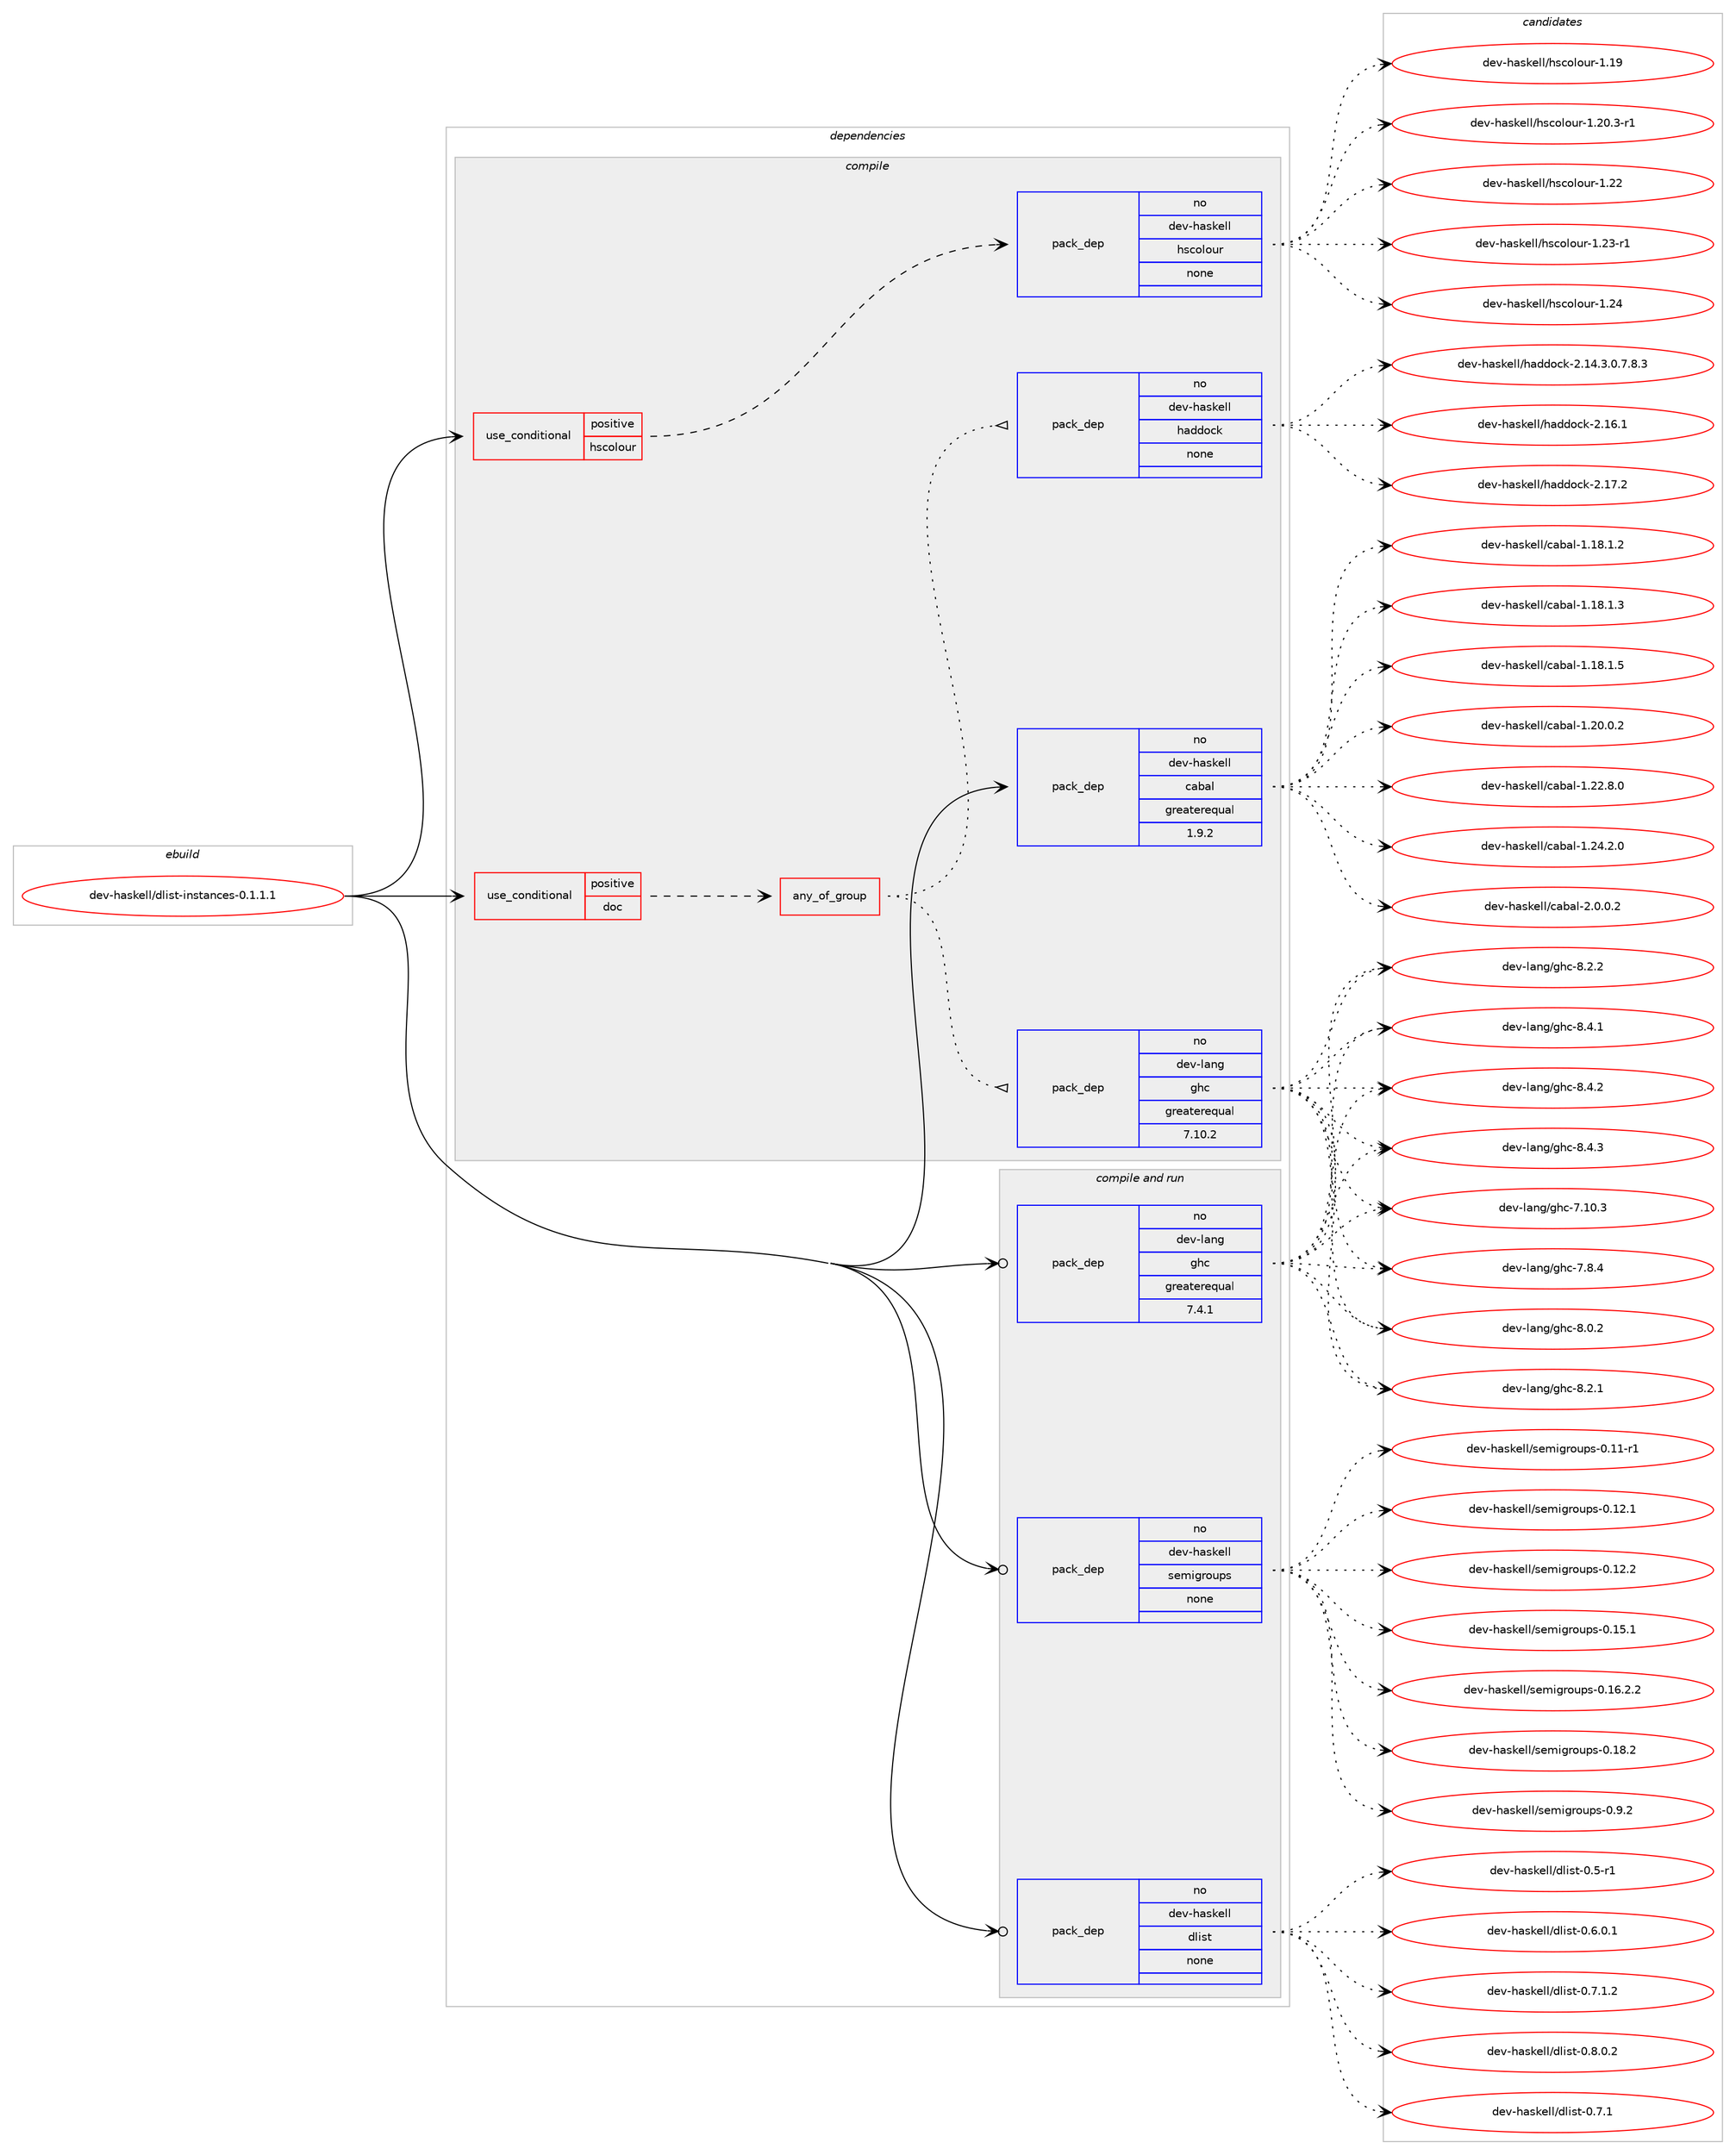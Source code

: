 digraph prolog {

# *************
# Graph options
# *************

newrank=true;
concentrate=true;
compound=true;
graph [rankdir=LR,fontname=Helvetica,fontsize=10,ranksep=1.5];#, ranksep=2.5, nodesep=0.2];
edge  [arrowhead=vee];
node  [fontname=Helvetica,fontsize=10];

# **********
# The ebuild
# **********

subgraph cluster_leftcol {
color=gray;
rank=same;
label=<<i>ebuild</i>>;
id [label="dev-haskell/dlist-instances-0.1.1.1", color=red, width=4, href="../dev-haskell/dlist-instances-0.1.1.1.svg"];
}

# ****************
# The dependencies
# ****************

subgraph cluster_midcol {
color=gray;
label=<<i>dependencies</i>>;
subgraph cluster_compile {
fillcolor="#eeeeee";
style=filled;
label=<<i>compile</i>>;
subgraph cond359377 {
dependency1331203 [label=<<TABLE BORDER="0" CELLBORDER="1" CELLSPACING="0" CELLPADDING="4"><TR><TD ROWSPAN="3" CELLPADDING="10">use_conditional</TD></TR><TR><TD>positive</TD></TR><TR><TD>doc</TD></TR></TABLE>>, shape=none, color=red];
subgraph any20810 {
dependency1331204 [label=<<TABLE BORDER="0" CELLBORDER="1" CELLSPACING="0" CELLPADDING="4"><TR><TD CELLPADDING="10">any_of_group</TD></TR></TABLE>>, shape=none, color=red];subgraph pack950464 {
dependency1331205 [label=<<TABLE BORDER="0" CELLBORDER="1" CELLSPACING="0" CELLPADDING="4" WIDTH="220"><TR><TD ROWSPAN="6" CELLPADDING="30">pack_dep</TD></TR><TR><TD WIDTH="110">no</TD></TR><TR><TD>dev-haskell</TD></TR><TR><TD>haddock</TD></TR><TR><TD>none</TD></TR><TR><TD></TD></TR></TABLE>>, shape=none, color=blue];
}
dependency1331204:e -> dependency1331205:w [weight=20,style="dotted",arrowhead="oinv"];
subgraph pack950465 {
dependency1331206 [label=<<TABLE BORDER="0" CELLBORDER="1" CELLSPACING="0" CELLPADDING="4" WIDTH="220"><TR><TD ROWSPAN="6" CELLPADDING="30">pack_dep</TD></TR><TR><TD WIDTH="110">no</TD></TR><TR><TD>dev-lang</TD></TR><TR><TD>ghc</TD></TR><TR><TD>greaterequal</TD></TR><TR><TD>7.10.2</TD></TR></TABLE>>, shape=none, color=blue];
}
dependency1331204:e -> dependency1331206:w [weight=20,style="dotted",arrowhead="oinv"];
}
dependency1331203:e -> dependency1331204:w [weight=20,style="dashed",arrowhead="vee"];
}
id:e -> dependency1331203:w [weight=20,style="solid",arrowhead="vee"];
subgraph cond359378 {
dependency1331207 [label=<<TABLE BORDER="0" CELLBORDER="1" CELLSPACING="0" CELLPADDING="4"><TR><TD ROWSPAN="3" CELLPADDING="10">use_conditional</TD></TR><TR><TD>positive</TD></TR><TR><TD>hscolour</TD></TR></TABLE>>, shape=none, color=red];
subgraph pack950466 {
dependency1331208 [label=<<TABLE BORDER="0" CELLBORDER="1" CELLSPACING="0" CELLPADDING="4" WIDTH="220"><TR><TD ROWSPAN="6" CELLPADDING="30">pack_dep</TD></TR><TR><TD WIDTH="110">no</TD></TR><TR><TD>dev-haskell</TD></TR><TR><TD>hscolour</TD></TR><TR><TD>none</TD></TR><TR><TD></TD></TR></TABLE>>, shape=none, color=blue];
}
dependency1331207:e -> dependency1331208:w [weight=20,style="dashed",arrowhead="vee"];
}
id:e -> dependency1331207:w [weight=20,style="solid",arrowhead="vee"];
subgraph pack950467 {
dependency1331209 [label=<<TABLE BORDER="0" CELLBORDER="1" CELLSPACING="0" CELLPADDING="4" WIDTH="220"><TR><TD ROWSPAN="6" CELLPADDING="30">pack_dep</TD></TR><TR><TD WIDTH="110">no</TD></TR><TR><TD>dev-haskell</TD></TR><TR><TD>cabal</TD></TR><TR><TD>greaterequal</TD></TR><TR><TD>1.9.2</TD></TR></TABLE>>, shape=none, color=blue];
}
id:e -> dependency1331209:w [weight=20,style="solid",arrowhead="vee"];
}
subgraph cluster_compileandrun {
fillcolor="#eeeeee";
style=filled;
label=<<i>compile and run</i>>;
subgraph pack950468 {
dependency1331210 [label=<<TABLE BORDER="0" CELLBORDER="1" CELLSPACING="0" CELLPADDING="4" WIDTH="220"><TR><TD ROWSPAN="6" CELLPADDING="30">pack_dep</TD></TR><TR><TD WIDTH="110">no</TD></TR><TR><TD>dev-haskell</TD></TR><TR><TD>dlist</TD></TR><TR><TD>none</TD></TR><TR><TD></TD></TR></TABLE>>, shape=none, color=blue];
}
id:e -> dependency1331210:w [weight=20,style="solid",arrowhead="odotvee"];
subgraph pack950469 {
dependency1331211 [label=<<TABLE BORDER="0" CELLBORDER="1" CELLSPACING="0" CELLPADDING="4" WIDTH="220"><TR><TD ROWSPAN="6" CELLPADDING="30">pack_dep</TD></TR><TR><TD WIDTH="110">no</TD></TR><TR><TD>dev-haskell</TD></TR><TR><TD>semigroups</TD></TR><TR><TD>none</TD></TR><TR><TD></TD></TR></TABLE>>, shape=none, color=blue];
}
id:e -> dependency1331211:w [weight=20,style="solid",arrowhead="odotvee"];
subgraph pack950470 {
dependency1331212 [label=<<TABLE BORDER="0" CELLBORDER="1" CELLSPACING="0" CELLPADDING="4" WIDTH="220"><TR><TD ROWSPAN="6" CELLPADDING="30">pack_dep</TD></TR><TR><TD WIDTH="110">no</TD></TR><TR><TD>dev-lang</TD></TR><TR><TD>ghc</TD></TR><TR><TD>greaterequal</TD></TR><TR><TD>7.4.1</TD></TR></TABLE>>, shape=none, color=blue];
}
id:e -> dependency1331212:w [weight=20,style="solid",arrowhead="odotvee"];
}
subgraph cluster_run {
fillcolor="#eeeeee";
style=filled;
label=<<i>run</i>>;
}
}

# **************
# The candidates
# **************

subgraph cluster_choices {
rank=same;
color=gray;
label=<<i>candidates</i>>;

subgraph choice950464 {
color=black;
nodesep=1;
choice1001011184510497115107101108108471049710010011199107455046495246514648465546564651 [label="dev-haskell/haddock-2.14.3.0.7.8.3", color=red, width=4,href="../dev-haskell/haddock-2.14.3.0.7.8.3.svg"];
choice100101118451049711510710110810847104971001001119910745504649544649 [label="dev-haskell/haddock-2.16.1", color=red, width=4,href="../dev-haskell/haddock-2.16.1.svg"];
choice100101118451049711510710110810847104971001001119910745504649554650 [label="dev-haskell/haddock-2.17.2", color=red, width=4,href="../dev-haskell/haddock-2.17.2.svg"];
dependency1331205:e -> choice1001011184510497115107101108108471049710010011199107455046495246514648465546564651:w [style=dotted,weight="100"];
dependency1331205:e -> choice100101118451049711510710110810847104971001001119910745504649544649:w [style=dotted,weight="100"];
dependency1331205:e -> choice100101118451049711510710110810847104971001001119910745504649554650:w [style=dotted,weight="100"];
}
subgraph choice950465 {
color=black;
nodesep=1;
choice1001011184510897110103471031049945554649484651 [label="dev-lang/ghc-7.10.3", color=red, width=4,href="../dev-lang/ghc-7.10.3.svg"];
choice10010111845108971101034710310499455546564652 [label="dev-lang/ghc-7.8.4", color=red, width=4,href="../dev-lang/ghc-7.8.4.svg"];
choice10010111845108971101034710310499455646484650 [label="dev-lang/ghc-8.0.2", color=red, width=4,href="../dev-lang/ghc-8.0.2.svg"];
choice10010111845108971101034710310499455646504649 [label="dev-lang/ghc-8.2.1", color=red, width=4,href="../dev-lang/ghc-8.2.1.svg"];
choice10010111845108971101034710310499455646504650 [label="dev-lang/ghc-8.2.2", color=red, width=4,href="../dev-lang/ghc-8.2.2.svg"];
choice10010111845108971101034710310499455646524649 [label="dev-lang/ghc-8.4.1", color=red, width=4,href="../dev-lang/ghc-8.4.1.svg"];
choice10010111845108971101034710310499455646524650 [label="dev-lang/ghc-8.4.2", color=red, width=4,href="../dev-lang/ghc-8.4.2.svg"];
choice10010111845108971101034710310499455646524651 [label="dev-lang/ghc-8.4.3", color=red, width=4,href="../dev-lang/ghc-8.4.3.svg"];
dependency1331206:e -> choice1001011184510897110103471031049945554649484651:w [style=dotted,weight="100"];
dependency1331206:e -> choice10010111845108971101034710310499455546564652:w [style=dotted,weight="100"];
dependency1331206:e -> choice10010111845108971101034710310499455646484650:w [style=dotted,weight="100"];
dependency1331206:e -> choice10010111845108971101034710310499455646504649:w [style=dotted,weight="100"];
dependency1331206:e -> choice10010111845108971101034710310499455646504650:w [style=dotted,weight="100"];
dependency1331206:e -> choice10010111845108971101034710310499455646524649:w [style=dotted,weight="100"];
dependency1331206:e -> choice10010111845108971101034710310499455646524650:w [style=dotted,weight="100"];
dependency1331206:e -> choice10010111845108971101034710310499455646524651:w [style=dotted,weight="100"];
}
subgraph choice950466 {
color=black;
nodesep=1;
choice100101118451049711510710110810847104115991111081111171144549464957 [label="dev-haskell/hscolour-1.19", color=red, width=4,href="../dev-haskell/hscolour-1.19.svg"];
choice10010111845104971151071011081084710411599111108111117114454946504846514511449 [label="dev-haskell/hscolour-1.20.3-r1", color=red, width=4,href="../dev-haskell/hscolour-1.20.3-r1.svg"];
choice100101118451049711510710110810847104115991111081111171144549465050 [label="dev-haskell/hscolour-1.22", color=red, width=4,href="../dev-haskell/hscolour-1.22.svg"];
choice1001011184510497115107101108108471041159911110811111711445494650514511449 [label="dev-haskell/hscolour-1.23-r1", color=red, width=4,href="../dev-haskell/hscolour-1.23-r1.svg"];
choice100101118451049711510710110810847104115991111081111171144549465052 [label="dev-haskell/hscolour-1.24", color=red, width=4,href="../dev-haskell/hscolour-1.24.svg"];
dependency1331208:e -> choice100101118451049711510710110810847104115991111081111171144549464957:w [style=dotted,weight="100"];
dependency1331208:e -> choice10010111845104971151071011081084710411599111108111117114454946504846514511449:w [style=dotted,weight="100"];
dependency1331208:e -> choice100101118451049711510710110810847104115991111081111171144549465050:w [style=dotted,weight="100"];
dependency1331208:e -> choice1001011184510497115107101108108471041159911110811111711445494650514511449:w [style=dotted,weight="100"];
dependency1331208:e -> choice100101118451049711510710110810847104115991111081111171144549465052:w [style=dotted,weight="100"];
}
subgraph choice950467 {
color=black;
nodesep=1;
choice10010111845104971151071011081084799979897108454946495646494650 [label="dev-haskell/cabal-1.18.1.2", color=red, width=4,href="../dev-haskell/cabal-1.18.1.2.svg"];
choice10010111845104971151071011081084799979897108454946495646494651 [label="dev-haskell/cabal-1.18.1.3", color=red, width=4,href="../dev-haskell/cabal-1.18.1.3.svg"];
choice10010111845104971151071011081084799979897108454946495646494653 [label="dev-haskell/cabal-1.18.1.5", color=red, width=4,href="../dev-haskell/cabal-1.18.1.5.svg"];
choice10010111845104971151071011081084799979897108454946504846484650 [label="dev-haskell/cabal-1.20.0.2", color=red, width=4,href="../dev-haskell/cabal-1.20.0.2.svg"];
choice10010111845104971151071011081084799979897108454946505046564648 [label="dev-haskell/cabal-1.22.8.0", color=red, width=4,href="../dev-haskell/cabal-1.22.8.0.svg"];
choice10010111845104971151071011081084799979897108454946505246504648 [label="dev-haskell/cabal-1.24.2.0", color=red, width=4,href="../dev-haskell/cabal-1.24.2.0.svg"];
choice100101118451049711510710110810847999798971084550464846484650 [label="dev-haskell/cabal-2.0.0.2", color=red, width=4,href="../dev-haskell/cabal-2.0.0.2.svg"];
dependency1331209:e -> choice10010111845104971151071011081084799979897108454946495646494650:w [style=dotted,weight="100"];
dependency1331209:e -> choice10010111845104971151071011081084799979897108454946495646494651:w [style=dotted,weight="100"];
dependency1331209:e -> choice10010111845104971151071011081084799979897108454946495646494653:w [style=dotted,weight="100"];
dependency1331209:e -> choice10010111845104971151071011081084799979897108454946504846484650:w [style=dotted,weight="100"];
dependency1331209:e -> choice10010111845104971151071011081084799979897108454946505046564648:w [style=dotted,weight="100"];
dependency1331209:e -> choice10010111845104971151071011081084799979897108454946505246504648:w [style=dotted,weight="100"];
dependency1331209:e -> choice100101118451049711510710110810847999798971084550464846484650:w [style=dotted,weight="100"];
}
subgraph choice950468 {
color=black;
nodesep=1;
choice100101118451049711510710110810847100108105115116454846534511449 [label="dev-haskell/dlist-0.5-r1", color=red, width=4,href="../dev-haskell/dlist-0.5-r1.svg"];
choice1001011184510497115107101108108471001081051151164548465446484649 [label="dev-haskell/dlist-0.6.0.1", color=red, width=4,href="../dev-haskell/dlist-0.6.0.1.svg"];
choice100101118451049711510710110810847100108105115116454846554649 [label="dev-haskell/dlist-0.7.1", color=red, width=4,href="../dev-haskell/dlist-0.7.1.svg"];
choice1001011184510497115107101108108471001081051151164548465546494650 [label="dev-haskell/dlist-0.7.1.2", color=red, width=4,href="../dev-haskell/dlist-0.7.1.2.svg"];
choice1001011184510497115107101108108471001081051151164548465646484650 [label="dev-haskell/dlist-0.8.0.2", color=red, width=4,href="../dev-haskell/dlist-0.8.0.2.svg"];
dependency1331210:e -> choice100101118451049711510710110810847100108105115116454846534511449:w [style=dotted,weight="100"];
dependency1331210:e -> choice1001011184510497115107101108108471001081051151164548465446484649:w [style=dotted,weight="100"];
dependency1331210:e -> choice100101118451049711510710110810847100108105115116454846554649:w [style=dotted,weight="100"];
dependency1331210:e -> choice1001011184510497115107101108108471001081051151164548465546494650:w [style=dotted,weight="100"];
dependency1331210:e -> choice1001011184510497115107101108108471001081051151164548465646484650:w [style=dotted,weight="100"];
}
subgraph choice950469 {
color=black;
nodesep=1;
choice10010111845104971151071011081084711510110910510311411111711211545484649494511449 [label="dev-haskell/semigroups-0.11-r1", color=red, width=4,href="../dev-haskell/semigroups-0.11-r1.svg"];
choice10010111845104971151071011081084711510110910510311411111711211545484649504649 [label="dev-haskell/semigroups-0.12.1", color=red, width=4,href="../dev-haskell/semigroups-0.12.1.svg"];
choice10010111845104971151071011081084711510110910510311411111711211545484649504650 [label="dev-haskell/semigroups-0.12.2", color=red, width=4,href="../dev-haskell/semigroups-0.12.2.svg"];
choice10010111845104971151071011081084711510110910510311411111711211545484649534649 [label="dev-haskell/semigroups-0.15.1", color=red, width=4,href="../dev-haskell/semigroups-0.15.1.svg"];
choice100101118451049711510710110810847115101109105103114111117112115454846495446504650 [label="dev-haskell/semigroups-0.16.2.2", color=red, width=4,href="../dev-haskell/semigroups-0.16.2.2.svg"];
choice10010111845104971151071011081084711510110910510311411111711211545484649564650 [label="dev-haskell/semigroups-0.18.2", color=red, width=4,href="../dev-haskell/semigroups-0.18.2.svg"];
choice100101118451049711510710110810847115101109105103114111117112115454846574650 [label="dev-haskell/semigroups-0.9.2", color=red, width=4,href="../dev-haskell/semigroups-0.9.2.svg"];
dependency1331211:e -> choice10010111845104971151071011081084711510110910510311411111711211545484649494511449:w [style=dotted,weight="100"];
dependency1331211:e -> choice10010111845104971151071011081084711510110910510311411111711211545484649504649:w [style=dotted,weight="100"];
dependency1331211:e -> choice10010111845104971151071011081084711510110910510311411111711211545484649504650:w [style=dotted,weight="100"];
dependency1331211:e -> choice10010111845104971151071011081084711510110910510311411111711211545484649534649:w [style=dotted,weight="100"];
dependency1331211:e -> choice100101118451049711510710110810847115101109105103114111117112115454846495446504650:w [style=dotted,weight="100"];
dependency1331211:e -> choice10010111845104971151071011081084711510110910510311411111711211545484649564650:w [style=dotted,weight="100"];
dependency1331211:e -> choice100101118451049711510710110810847115101109105103114111117112115454846574650:w [style=dotted,weight="100"];
}
subgraph choice950470 {
color=black;
nodesep=1;
choice1001011184510897110103471031049945554649484651 [label="dev-lang/ghc-7.10.3", color=red, width=4,href="../dev-lang/ghc-7.10.3.svg"];
choice10010111845108971101034710310499455546564652 [label="dev-lang/ghc-7.8.4", color=red, width=4,href="../dev-lang/ghc-7.8.4.svg"];
choice10010111845108971101034710310499455646484650 [label="dev-lang/ghc-8.0.2", color=red, width=4,href="../dev-lang/ghc-8.0.2.svg"];
choice10010111845108971101034710310499455646504649 [label="dev-lang/ghc-8.2.1", color=red, width=4,href="../dev-lang/ghc-8.2.1.svg"];
choice10010111845108971101034710310499455646504650 [label="dev-lang/ghc-8.2.2", color=red, width=4,href="../dev-lang/ghc-8.2.2.svg"];
choice10010111845108971101034710310499455646524649 [label="dev-lang/ghc-8.4.1", color=red, width=4,href="../dev-lang/ghc-8.4.1.svg"];
choice10010111845108971101034710310499455646524650 [label="dev-lang/ghc-8.4.2", color=red, width=4,href="../dev-lang/ghc-8.4.2.svg"];
choice10010111845108971101034710310499455646524651 [label="dev-lang/ghc-8.4.3", color=red, width=4,href="../dev-lang/ghc-8.4.3.svg"];
dependency1331212:e -> choice1001011184510897110103471031049945554649484651:w [style=dotted,weight="100"];
dependency1331212:e -> choice10010111845108971101034710310499455546564652:w [style=dotted,weight="100"];
dependency1331212:e -> choice10010111845108971101034710310499455646484650:w [style=dotted,weight="100"];
dependency1331212:e -> choice10010111845108971101034710310499455646504649:w [style=dotted,weight="100"];
dependency1331212:e -> choice10010111845108971101034710310499455646504650:w [style=dotted,weight="100"];
dependency1331212:e -> choice10010111845108971101034710310499455646524649:w [style=dotted,weight="100"];
dependency1331212:e -> choice10010111845108971101034710310499455646524650:w [style=dotted,weight="100"];
dependency1331212:e -> choice10010111845108971101034710310499455646524651:w [style=dotted,weight="100"];
}
}

}
